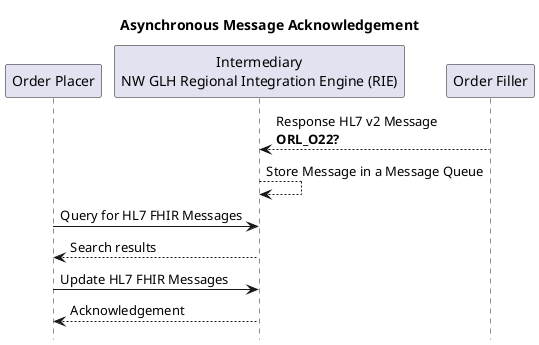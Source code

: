 @startuml

title "Asynchronous Message Acknowledgement"

hide footbox

participant "Order Placer" as EPR
participant "Intermediary\nNW GLH Regional Integration Engine (RIE)" as TIE
participant "Order Filler" as LIMS

LIMS --> TIE: Response HL7 v2 Message\n**ORL_O22?**
TIE --> TIE: Store Message in a Message Queue
EPR -> TIE: Query for HL7 FHIR Messages
TIE --> EPR: Search results
EPR -> TIE: Update HL7 FHIR Messages
TIE --> EPR: Acknowledgement

@enduml
